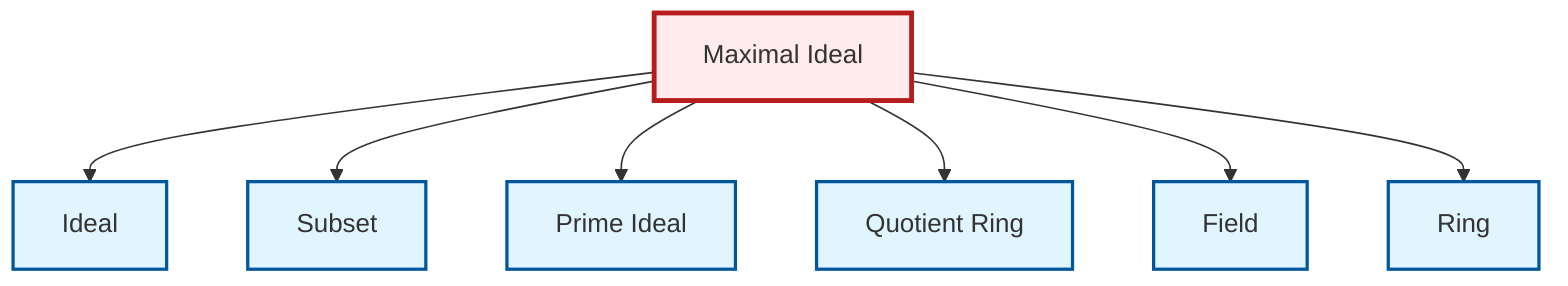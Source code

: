 graph TD
    classDef definition fill:#e1f5fe,stroke:#01579b,stroke-width:2px
    classDef theorem fill:#f3e5f5,stroke:#4a148c,stroke-width:2px
    classDef axiom fill:#fff3e0,stroke:#e65100,stroke-width:2px
    classDef example fill:#e8f5e9,stroke:#1b5e20,stroke-width:2px
    classDef current fill:#ffebee,stroke:#b71c1c,stroke-width:3px
    def-prime-ideal["Prime Ideal"]:::definition
    def-ring["Ring"]:::definition
    def-ideal["Ideal"]:::definition
    def-maximal-ideal["Maximal Ideal"]:::definition
    def-field["Field"]:::definition
    def-subset["Subset"]:::definition
    def-quotient-ring["Quotient Ring"]:::definition
    def-maximal-ideal --> def-ideal
    def-maximal-ideal --> def-subset
    def-maximal-ideal --> def-prime-ideal
    def-maximal-ideal --> def-quotient-ring
    def-maximal-ideal --> def-field
    def-maximal-ideal --> def-ring
    class def-maximal-ideal current